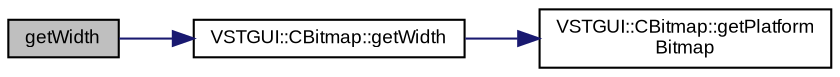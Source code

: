 digraph "getWidth"
{
  bgcolor="transparent";
  edge [fontname="Arial",fontsize="9",labelfontname="Arial",labelfontsize="9"];
  node [fontname="Arial",fontsize="9",shape=record];
  rankdir="LR";
  Node1 [label="getWidth",height=0.2,width=0.4,color="black", fillcolor="grey75", style="filled" fontcolor="black"];
  Node1 -> Node2 [color="midnightblue",fontsize="9",style="solid",fontname="Arial"];
  Node2 [label="VSTGUI::CBitmap::getWidth",height=0.2,width=0.4,color="black",URL="$class_v_s_t_g_u_i_1_1_c_bitmap.html#a8b4fe88292b8e95807a9b07a26cd1cb1",tooltip="get the width of the image "];
  Node2 -> Node3 [color="midnightblue",fontsize="9",style="solid",fontname="Arial"];
  Node3 [label="VSTGUI::CBitmap::getPlatform\lBitmap",height=0.2,width=0.4,color="black",URL="$class_v_s_t_g_u_i_1_1_c_bitmap.html#a8849ed13652f5ee727ba7e689af30290"];
}

